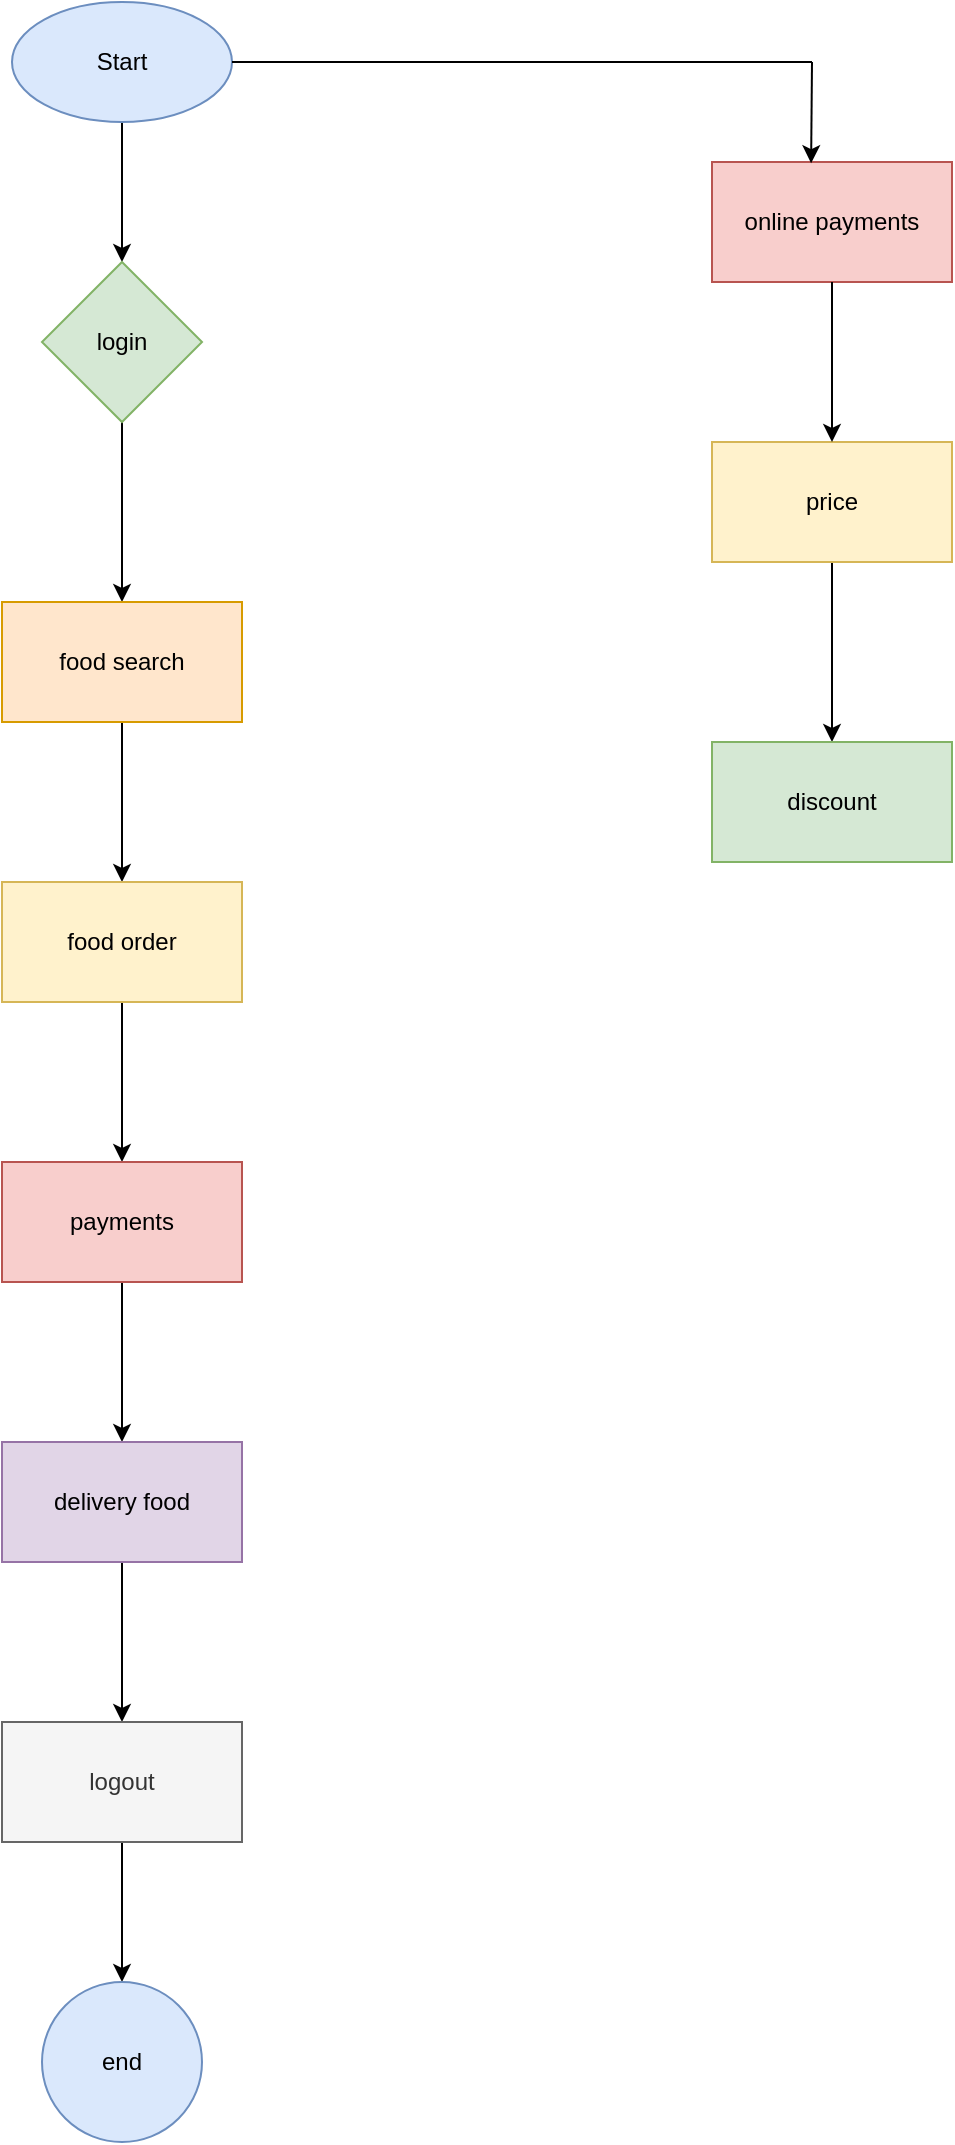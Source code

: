 <mxfile version="28.0.7">
  <diagram name="Page-1" id="9iDJJ-6O2so7_e3pGB2_">
    <mxGraphModel dx="1303" dy="703" grid="1" gridSize="10" guides="1" tooltips="1" connect="1" arrows="1" fold="1" page="1" pageScale="1" pageWidth="850" pageHeight="1100" math="0" shadow="0">
      <root>
        <mxCell id="0" />
        <mxCell id="1" parent="0" />
        <mxCell id="K6s3JF-0Fj6q0EBu_NB_-3" value="" style="edgeStyle=orthogonalEdgeStyle;rounded=0;orthogonalLoop=1;jettySize=auto;html=1;" edge="1" parent="1" source="K6s3JF-0Fj6q0EBu_NB_-1" target="K6s3JF-0Fj6q0EBu_NB_-2">
          <mxGeometry relative="1" as="geometry" />
        </mxCell>
        <mxCell id="K6s3JF-0Fj6q0EBu_NB_-1" value="Start" style="ellipse;whiteSpace=wrap;html=1;fillColor=#dae8fc;strokeColor=#6c8ebf;" vertex="1" parent="1">
          <mxGeometry x="60" y="10" width="110" height="60" as="geometry" />
        </mxCell>
        <mxCell id="K6s3JF-0Fj6q0EBu_NB_-5" value="" style="edgeStyle=orthogonalEdgeStyle;rounded=0;orthogonalLoop=1;jettySize=auto;html=1;" edge="1" parent="1" source="K6s3JF-0Fj6q0EBu_NB_-2" target="K6s3JF-0Fj6q0EBu_NB_-4">
          <mxGeometry relative="1" as="geometry" />
        </mxCell>
        <mxCell id="K6s3JF-0Fj6q0EBu_NB_-2" value="login" style="rhombus;whiteSpace=wrap;html=1;fillColor=#d5e8d4;strokeColor=#82b366;" vertex="1" parent="1">
          <mxGeometry x="75" y="140" width="80" height="80" as="geometry" />
        </mxCell>
        <mxCell id="K6s3JF-0Fj6q0EBu_NB_-7" value="" style="edgeStyle=orthogonalEdgeStyle;rounded=0;orthogonalLoop=1;jettySize=auto;html=1;" edge="1" parent="1" source="K6s3JF-0Fj6q0EBu_NB_-4" target="K6s3JF-0Fj6q0EBu_NB_-6">
          <mxGeometry relative="1" as="geometry" />
        </mxCell>
        <mxCell id="K6s3JF-0Fj6q0EBu_NB_-4" value="food search" style="whiteSpace=wrap;html=1;fillColor=#ffe6cc;strokeColor=#d79b00;" vertex="1" parent="1">
          <mxGeometry x="55" y="310" width="120" height="60" as="geometry" />
        </mxCell>
        <mxCell id="K6s3JF-0Fj6q0EBu_NB_-9" value="" style="edgeStyle=orthogonalEdgeStyle;rounded=0;orthogonalLoop=1;jettySize=auto;html=1;" edge="1" parent="1" source="K6s3JF-0Fj6q0EBu_NB_-6" target="K6s3JF-0Fj6q0EBu_NB_-8">
          <mxGeometry relative="1" as="geometry" />
        </mxCell>
        <mxCell id="K6s3JF-0Fj6q0EBu_NB_-6" value="food order" style="whiteSpace=wrap;html=1;fillColor=#fff2cc;strokeColor=#d6b656;" vertex="1" parent="1">
          <mxGeometry x="55" y="450" width="120" height="60" as="geometry" />
        </mxCell>
        <mxCell id="K6s3JF-0Fj6q0EBu_NB_-11" value="" style="edgeStyle=orthogonalEdgeStyle;rounded=0;orthogonalLoop=1;jettySize=auto;html=1;" edge="1" parent="1" source="K6s3JF-0Fj6q0EBu_NB_-8" target="K6s3JF-0Fj6q0EBu_NB_-10">
          <mxGeometry relative="1" as="geometry" />
        </mxCell>
        <mxCell id="K6s3JF-0Fj6q0EBu_NB_-8" value="payments" style="whiteSpace=wrap;html=1;fillColor=#f8cecc;strokeColor=#b85450;" vertex="1" parent="1">
          <mxGeometry x="55" y="590" width="120" height="60" as="geometry" />
        </mxCell>
        <mxCell id="K6s3JF-0Fj6q0EBu_NB_-13" value="" style="edgeStyle=orthogonalEdgeStyle;rounded=0;orthogonalLoop=1;jettySize=auto;html=1;" edge="1" parent="1" source="K6s3JF-0Fj6q0EBu_NB_-10" target="K6s3JF-0Fj6q0EBu_NB_-12">
          <mxGeometry relative="1" as="geometry" />
        </mxCell>
        <mxCell id="K6s3JF-0Fj6q0EBu_NB_-10" value="delivery food" style="whiteSpace=wrap;html=1;fillColor=#e1d5e7;strokeColor=#9673a6;" vertex="1" parent="1">
          <mxGeometry x="55" y="730" width="120" height="60" as="geometry" />
        </mxCell>
        <mxCell id="K6s3JF-0Fj6q0EBu_NB_-15" value="" style="edgeStyle=orthogonalEdgeStyle;rounded=0;orthogonalLoop=1;jettySize=auto;html=1;" edge="1" parent="1" source="K6s3JF-0Fj6q0EBu_NB_-12" target="K6s3JF-0Fj6q0EBu_NB_-14">
          <mxGeometry relative="1" as="geometry" />
        </mxCell>
        <mxCell id="K6s3JF-0Fj6q0EBu_NB_-12" value="logout" style="whiteSpace=wrap;html=1;fillColor=#f5f5f5;fontColor=#333333;strokeColor=#666666;" vertex="1" parent="1">
          <mxGeometry x="55" y="870" width="120" height="60" as="geometry" />
        </mxCell>
        <mxCell id="K6s3JF-0Fj6q0EBu_NB_-14" value="end" style="ellipse;whiteSpace=wrap;html=1;fillColor=#dae8fc;strokeColor=#6c8ebf;" vertex="1" parent="1">
          <mxGeometry x="75" y="1000" width="80" height="80" as="geometry" />
        </mxCell>
        <mxCell id="K6s3JF-0Fj6q0EBu_NB_-18" value="" style="edgeStyle=orthogonalEdgeStyle;rounded=0;orthogonalLoop=1;jettySize=auto;html=1;" edge="1" parent="1" source="K6s3JF-0Fj6q0EBu_NB_-16" target="K6s3JF-0Fj6q0EBu_NB_-17">
          <mxGeometry relative="1" as="geometry" />
        </mxCell>
        <mxCell id="K6s3JF-0Fj6q0EBu_NB_-16" value="price" style="rounded=0;whiteSpace=wrap;html=1;fillColor=#fff2cc;strokeColor=#d6b656;" vertex="1" parent="1">
          <mxGeometry x="410" y="230" width="120" height="60" as="geometry" />
        </mxCell>
        <mxCell id="K6s3JF-0Fj6q0EBu_NB_-17" value="discount" style="rounded=0;whiteSpace=wrap;html=1;fillColor=#d5e8d4;strokeColor=#82b366;" vertex="1" parent="1">
          <mxGeometry x="410" y="380" width="120" height="60" as="geometry" />
        </mxCell>
        <mxCell id="K6s3JF-0Fj6q0EBu_NB_-19" value="online payments" style="rounded=0;whiteSpace=wrap;html=1;fillColor=#f8cecc;strokeColor=#b85450;" vertex="1" parent="1">
          <mxGeometry x="410" y="90" width="120" height="60" as="geometry" />
        </mxCell>
        <mxCell id="K6s3JF-0Fj6q0EBu_NB_-21" value="" style="endArrow=classic;html=1;rounded=0;entryX=0.5;entryY=0;entryDx=0;entryDy=0;" edge="1" parent="1" target="K6s3JF-0Fj6q0EBu_NB_-16">
          <mxGeometry width="50" height="50" relative="1" as="geometry">
            <mxPoint x="470" y="150" as="sourcePoint" />
            <mxPoint x="520" y="100" as="targetPoint" />
          </mxGeometry>
        </mxCell>
        <mxCell id="K6s3JF-0Fj6q0EBu_NB_-24" value="" style="endArrow=none;html=1;rounded=0;" edge="1" parent="1">
          <mxGeometry width="50" height="50" relative="1" as="geometry">
            <mxPoint x="170" y="40" as="sourcePoint" />
            <mxPoint x="460" y="40" as="targetPoint" />
          </mxGeometry>
        </mxCell>
        <mxCell id="K6s3JF-0Fj6q0EBu_NB_-26" value="" style="endArrow=classic;html=1;rounded=0;entryX=0.413;entryY=0.01;entryDx=0;entryDy=0;entryPerimeter=0;" edge="1" parent="1" target="K6s3JF-0Fj6q0EBu_NB_-19">
          <mxGeometry width="50" height="50" relative="1" as="geometry">
            <mxPoint x="460" y="40" as="sourcePoint" />
            <mxPoint x="470" y="90" as="targetPoint" />
          </mxGeometry>
        </mxCell>
      </root>
    </mxGraphModel>
  </diagram>
</mxfile>
